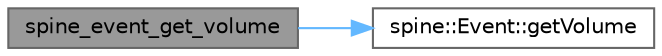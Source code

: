 digraph "spine_event_get_volume"
{
 // LATEX_PDF_SIZE
  bgcolor="transparent";
  edge [fontname=Helvetica,fontsize=10,labelfontname=Helvetica,labelfontsize=10];
  node [fontname=Helvetica,fontsize=10,shape=box,height=0.2,width=0.4];
  rankdir="LR";
  Node1 [id="Node000001",label="spine_event_get_volume",height=0.2,width=0.4,color="gray40", fillcolor="grey60", style="filled", fontcolor="black",tooltip=" "];
  Node1 -> Node2 [id="edge2_Node000001_Node000002",color="steelblue1",style="solid",tooltip=" "];
  Node2 [id="Node000002",label="spine::Event::getVolume",height=0.2,width=0.4,color="grey40", fillcolor="white", style="filled",URL="$classspine_1_1_event.html#a3fdd090b4db9ee04be8faf01f51e156f",tooltip=" "];
}
